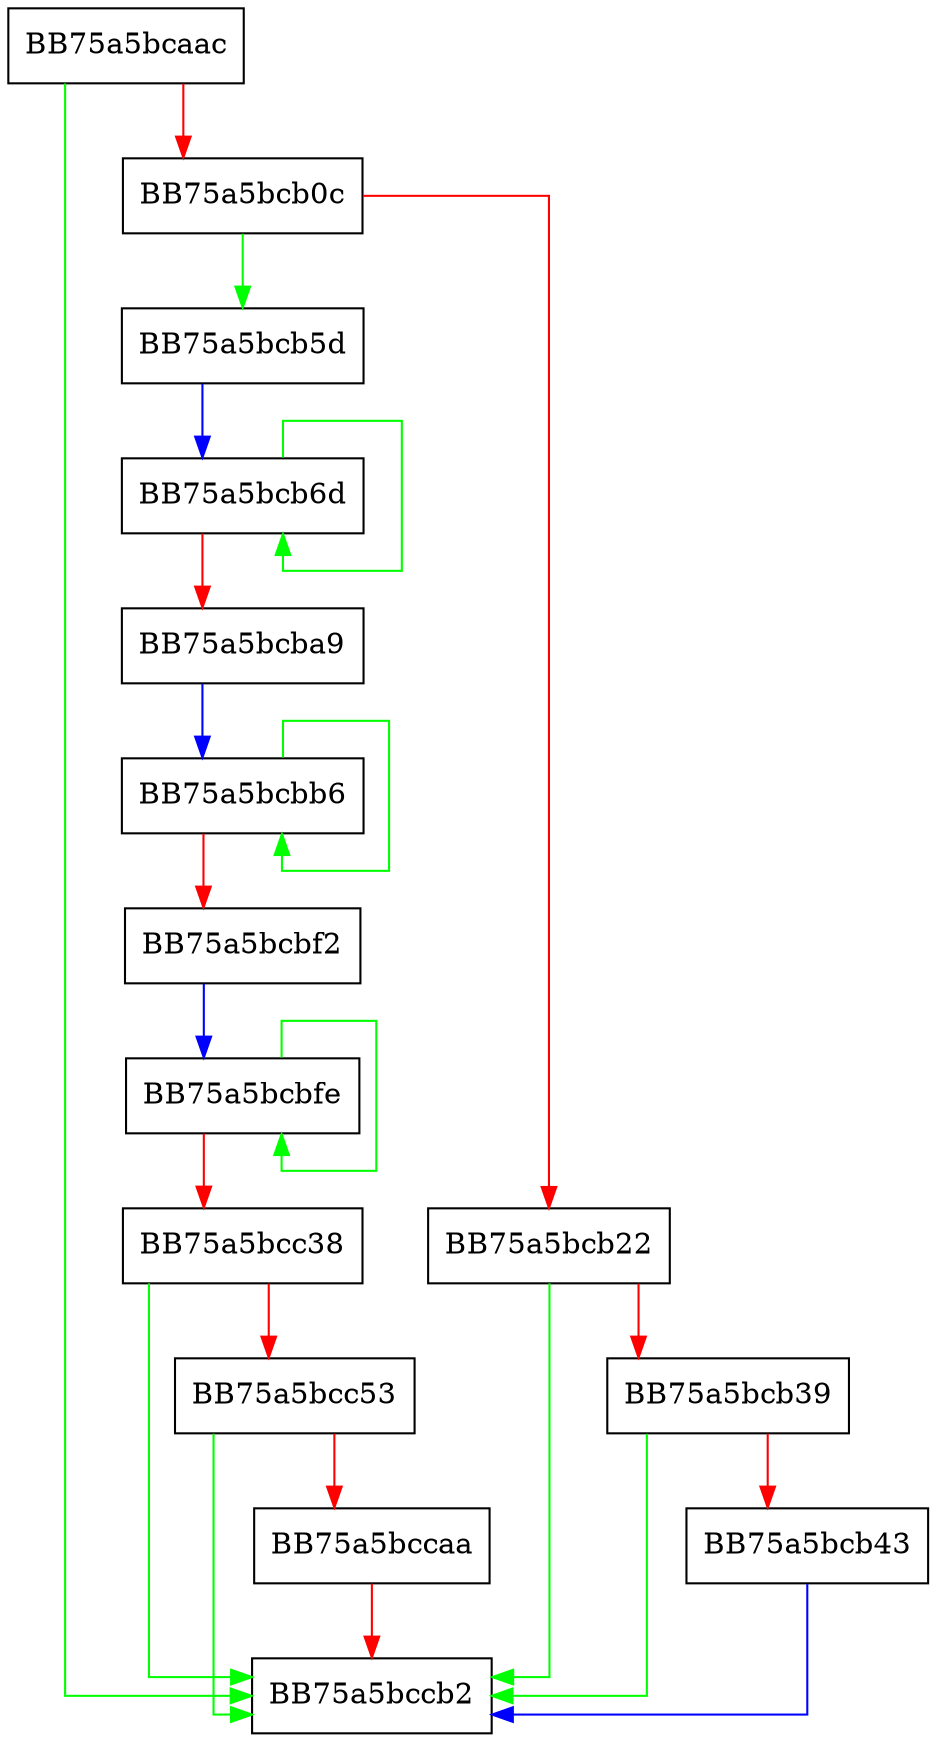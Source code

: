 digraph LogMatchedTrustSignature {
  node [shape="box"];
  graph [splines=ortho];
  BB75a5bcaac -> BB75a5bccb2 [color="green"];
  BB75a5bcaac -> BB75a5bcb0c [color="red"];
  BB75a5bcb0c -> BB75a5bcb5d [color="green"];
  BB75a5bcb0c -> BB75a5bcb22 [color="red"];
  BB75a5bcb22 -> BB75a5bccb2 [color="green"];
  BB75a5bcb22 -> BB75a5bcb39 [color="red"];
  BB75a5bcb39 -> BB75a5bccb2 [color="green"];
  BB75a5bcb39 -> BB75a5bcb43 [color="red"];
  BB75a5bcb43 -> BB75a5bccb2 [color="blue"];
  BB75a5bcb5d -> BB75a5bcb6d [color="blue"];
  BB75a5bcb6d -> BB75a5bcb6d [color="green"];
  BB75a5bcb6d -> BB75a5bcba9 [color="red"];
  BB75a5bcba9 -> BB75a5bcbb6 [color="blue"];
  BB75a5bcbb6 -> BB75a5bcbb6 [color="green"];
  BB75a5bcbb6 -> BB75a5bcbf2 [color="red"];
  BB75a5bcbf2 -> BB75a5bcbfe [color="blue"];
  BB75a5bcbfe -> BB75a5bcbfe [color="green"];
  BB75a5bcbfe -> BB75a5bcc38 [color="red"];
  BB75a5bcc38 -> BB75a5bccb2 [color="green"];
  BB75a5bcc38 -> BB75a5bcc53 [color="red"];
  BB75a5bcc53 -> BB75a5bccb2 [color="green"];
  BB75a5bcc53 -> BB75a5bccaa [color="red"];
  BB75a5bccaa -> BB75a5bccb2 [color="red"];
}